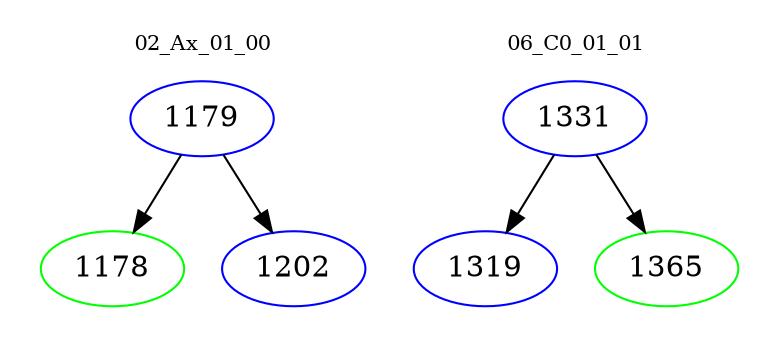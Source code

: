 digraph{
subgraph cluster_0 {
color = white
label = "02_Ax_01_00";
fontsize=10;
T0_1179 [label="1179", color="blue"]
T0_1179 -> T0_1178 [color="black"]
T0_1178 [label="1178", color="green"]
T0_1179 -> T0_1202 [color="black"]
T0_1202 [label="1202", color="blue"]
}
subgraph cluster_1 {
color = white
label = "06_C0_01_01";
fontsize=10;
T1_1331 [label="1331", color="blue"]
T1_1331 -> T1_1319 [color="black"]
T1_1319 [label="1319", color="blue"]
T1_1331 -> T1_1365 [color="black"]
T1_1365 [label="1365", color="green"]
}
}
